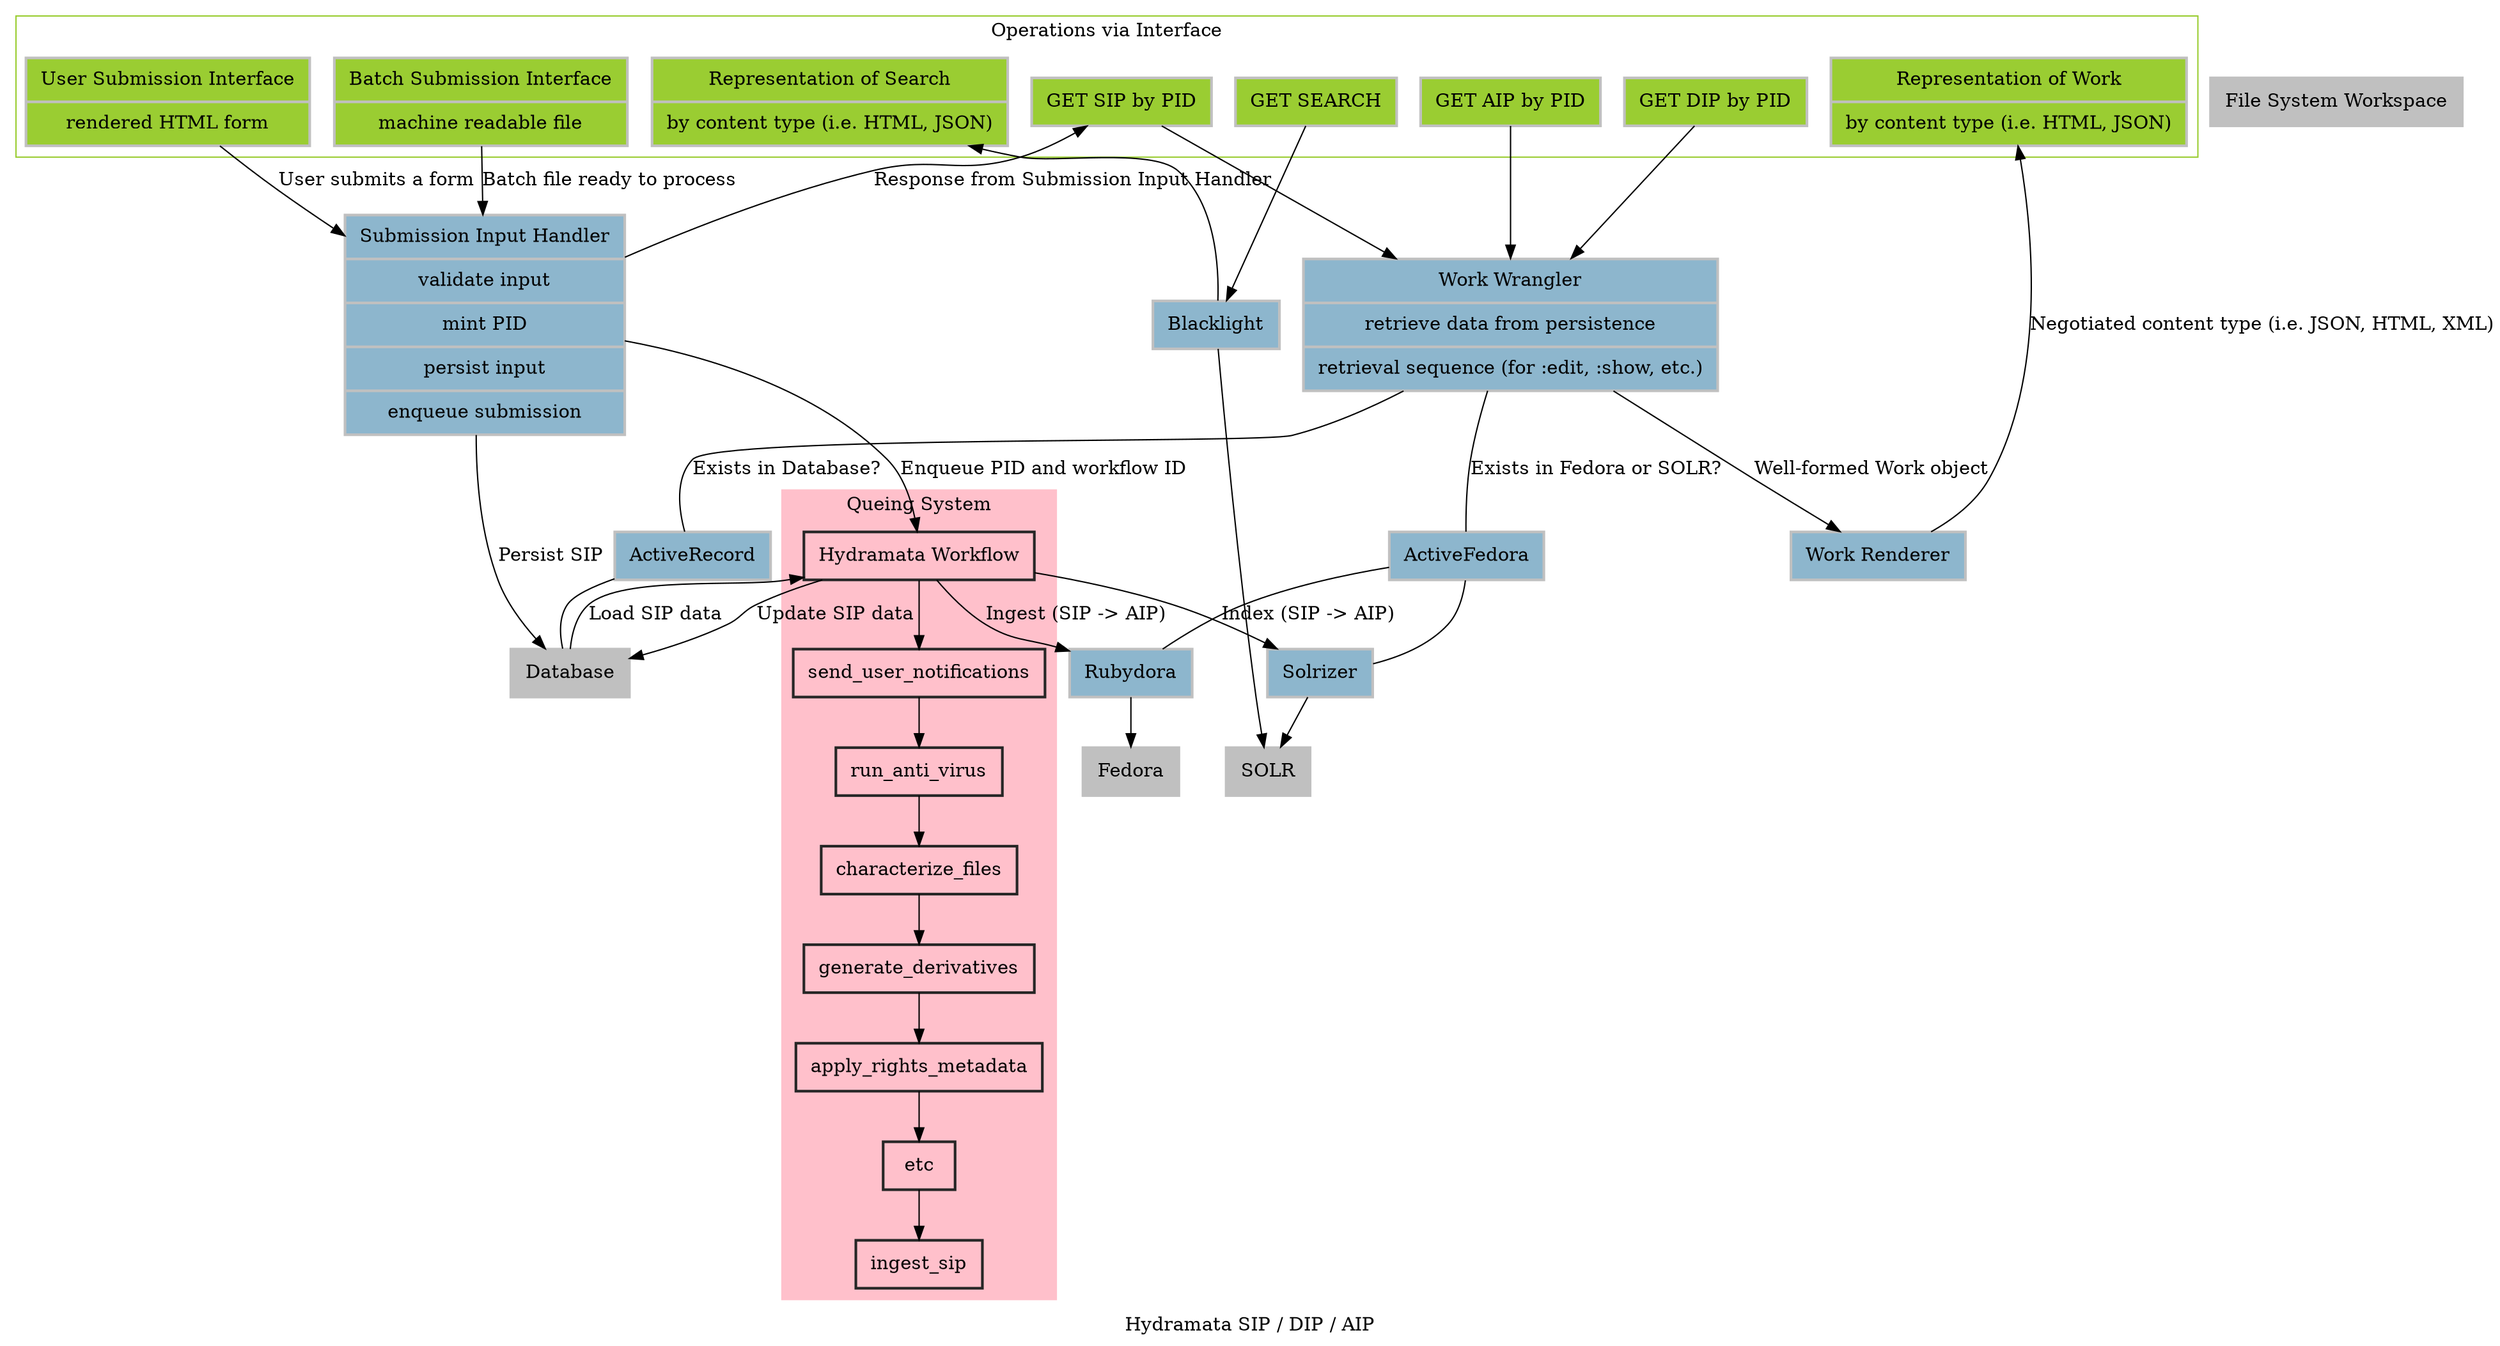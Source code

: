 digraph "G" {
    label="Hydramata SIP / DIP / AIP"
    compound=true;
    node[color="grey15" shape=record penwidth=2 margin="0.15, 0.125"];

    subgraph cluster_0 {
        label="Operations via Interface";
        color="olivedrab3";
        node[color="grey" style=filled fillcolor=olivedrab3];

        user_submission [label="{User Submission Interface | rendered HTML form }"];
        batch_submission [label="{Batch Submission Interface | machine readable file }"];
        sip_request [label="{GET SIP by PID}"]
        aip_request [label="{GET AIP by PID}"]
        dip_request [label="{GET DIP by PID}"]
        search_interface [label="{GET SEARCH}"]
        work_viewer [label="{Representation of Work | by content type (i.e. HTML, JSON)}"]
        search_response [label="{Representation of Search | by content type (i.e. HTML, JSON)}"]
    }

    subgraph 1 {
        label="Data Negotiation"
        color="lightskyblue3";
        node[color="grey" style=filled fillcolor=lightskyblue3]

        submission_handler [label="{Submission Input Handler | validate input | mint PID | persist input | enqueue submission}"];
        work_wrangler [label="{Work Wrangler | retrieve data from persistence | retrieval sequence (for :edit, :show, etc.)}"]

        blacklight [label="{Blacklight}"]
        work_wrangler_aip [label="{ActiveFedora}"]
        work_wrangler_sip [label="{ActiveRecord}"]
        rubydora [label="{Rubydora}"]
        solrizer [label="{Solrizer}"]
        work_renderer [label="{Work Renderer}"]
    }

    subgraph cluster_2 {
        label="Queing System"
        color="pink"
        style="filled"
        hydramata_queue_handler [fillcolor=pink label="{Hydramata Workflow}"]
        hydramata_queue_handler ->
        send_user_notifications ->
        run_anti_virus ->
        characterize_files ->
        generate_derivatives ->
        apply_rights_metadata ->
        etc ->
        ingest_sip
        send_user_notifications
    }

    subgraph 3 {
        label="Data Storage and Persistence"
        node[color="grey"style=filled fillcolor=grey];
        sip_data_storage [label="{ Database }"];
        sip_file_storage [label="{ File System Workspace }"];
        aip_data_storage [label="{ Fedora }"];
        index_data_storage [label="{ SOLR }"];
    }

    submission_handler -> sip_data_storage [label="Persist SIP"]
    sip_request -> work_wrangler
    dip_request -> work_wrangler
    aip_request -> work_wrangler

    work_wrangler -> work_wrangler_sip [arrowhead="none" label="Exists in Database?"]
    work_wrangler_sip -> sip_data_storage [arrowhead="both"]
    work_wrangler -> work_wrangler_aip [arrowhead="none" label="Exists in Fedora or SOLR?"]
    work_wrangler -> work_renderer [label="Well-formed Work object"]
    work_renderer -> work_viewer [label="Negotiated content type (i.e. JSON, HTML, XML)"]

    work_wrangler_aip -> rubydora [arrowhead="both"]
    work_wrangler_aip -> solrizer [arrowhead="both"]
    search_interface -> blacklight
    blacklight -> index_data_storage
    blacklight -> search_response
    user_submission -> submission_handler [label="User submits a form"];
    batch_submission -> submission_handler [label="Batch file ready to process"];
    submission_handler -> sip_request [label="Response from Submission Input Handler"];
    submission_handler -> hydramata_queue_handler [label="Enqueue PID and workflow ID"];
    hydramata_queue_handler -> sip_data_storage [label="Update SIP data"]
    sip_data_storage -> hydramata_queue_handler [label="Load SIP data"]
    hydramata_queue_handler -> rubydora [label="Ingest (SIP -> AIP)"]
    hydramata_queue_handler -> solrizer [label="Index (SIP -> AIP)"]
    rubydora -> aip_data_storage
    solrizer -> index_data_storage
}
